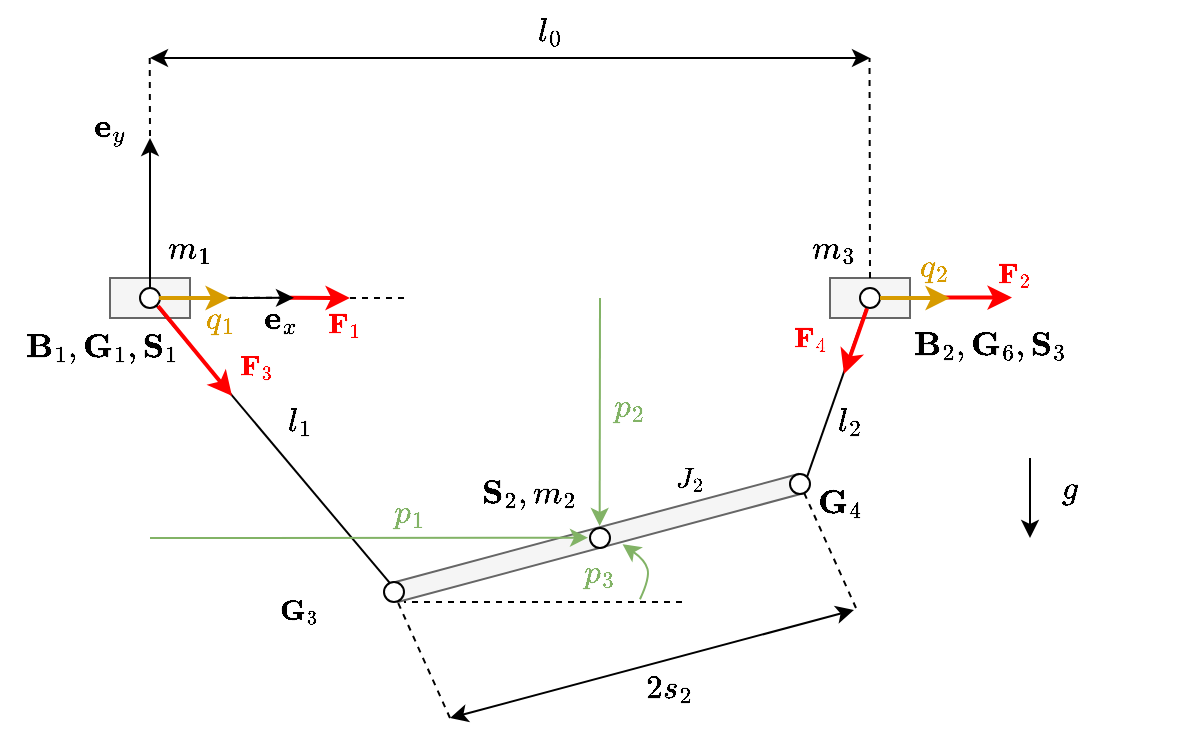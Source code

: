 <mxfile version="20.2.3" type="device"><diagram id="B0kXoVWXYvZZ5K02NhJj" name="Seite-1"><mxGraphModel dx="1125" dy="732" grid="1" gridSize="10" guides="1" tooltips="1" connect="1" arrows="1" fold="1" page="1" pageScale="1" pageWidth="827" pageHeight="1169" math="1" shadow="0"><root><mxCell id="0"/><mxCell id="1" parent="0"/><mxCell id="ALdnVHVFK5tvWm8CgrwE-25" value="" style="endArrow=classic;html=1;rounded=1;fontColor=#FF0000;strokeColor=#FF0000;strokeWidth=2;" edge="1" parent="1"><mxGeometry width="50" height="50" relative="1" as="geometry"><mxPoint x="471" y="199.8" as="sourcePoint"/><mxPoint x="511" y="199.8" as="targetPoint"/></mxGeometry></mxCell><mxCell id="dqo3ZLK7xl5bLJwuGvzG-37" value="" style="endArrow=none;dashed=1;html=1;rounded=0;fontColor=#82B366;strokeColor=#000000;exitX=1;exitY=0.5;exitDx=0;exitDy=0;" parent="1" edge="1"><mxGeometry width="50" height="50" relative="1" as="geometry"><mxPoint x="96" y="199.84" as="sourcePoint"/><mxPoint x="210" y="200" as="targetPoint"/></mxGeometry></mxCell><mxCell id="ALdnVHVFK5tvWm8CgrwE-22" value="" style="endArrow=classic;html=1;rounded=1;fontColor=#FF0000;fillColor=#f8cecc;strokeColor=#FF0000;strokeWidth=2;" edge="1" parent="1"><mxGeometry width="50" height="50" relative="1" as="geometry"><mxPoint x="150" y="199.92" as="sourcePoint"/><mxPoint x="180" y="200" as="targetPoint"/></mxGeometry></mxCell><mxCell id="ALdnVHVFK5tvWm8CgrwE-21" value="" style="endArrow=classic;html=1;rounded=1;fontColor=#FF0000;" edge="1" parent="1"><mxGeometry width="50" height="50" relative="1" as="geometry"><mxPoint x="97" y="200" as="sourcePoint"/><mxPoint x="152" y="199.92" as="targetPoint"/></mxGeometry></mxCell><mxCell id="dqo3ZLK7xl5bLJwuGvzG-11" value="" style="rounded=0;whiteSpace=wrap;html=1;fillColor=#f5f5f5;fontColor=#333333;strokeColor=#666666;rotation=-15;" parent="1" vertex="1"><mxGeometry x="199" y="315" width="210" height="10" as="geometry"/></mxCell><mxCell id="dqo3ZLK7xl5bLJwuGvzG-1" value="" style="rounded=0;whiteSpace=wrap;html=1;fillColor=#f5f5f5;fontColor=#333333;strokeColor=#666666;" parent="1" vertex="1"><mxGeometry x="60" y="190" width="40" height="20" as="geometry"/></mxCell><mxCell id="4con_vX18qvvLc7WgpNs-2" value="" style="endArrow=classic;html=1;rounded=0;" parent="1" edge="1"><mxGeometry width="50" height="50" relative="1" as="geometry"><mxPoint x="80" y="200.75" as="sourcePoint"/><mxPoint x="80" y="120" as="targetPoint"/></mxGeometry></mxCell><mxCell id="r-eX9R9k0o2uH4kR23co-5" value="$$\mathbf{e}_x$$" style="text;html=1;strokeColor=none;fillColor=none;align=center;verticalAlign=middle;whiteSpace=wrap;rounded=0;fontSize=14;" parent="1" vertex="1"><mxGeometry x="125" y="195" width="40" height="30" as="geometry"/></mxCell><mxCell id="r-eX9R9k0o2uH4kR23co-6" value="$$\mathbf{e}_y$$" style="text;html=1;strokeColor=none;fillColor=none;align=center;verticalAlign=middle;whiteSpace=wrap;rounded=0;fontSize=14;" parent="1" vertex="1"><mxGeometry x="30" y="100" width="60" height="30" as="geometry"/></mxCell><mxCell id="r-eX9R9k0o2uH4kR23co-13" value="$$g$$" style="text;html=1;strokeColor=none;fillColor=none;align=center;verticalAlign=middle;whiteSpace=wrap;rounded=0;fontSize=14;" parent="1" vertex="1"><mxGeometry x="510" y="280" width="60" height="30" as="geometry"/></mxCell><mxCell id="r-eX9R9k0o2uH4kR23co-14" value="" style="endArrow=classic;html=1;fontSize=14;curved=1;" parent="1" edge="1"><mxGeometry width="50" height="50" relative="1" as="geometry"><mxPoint x="520" y="280" as="sourcePoint"/><mxPoint x="520" y="320" as="targetPoint"/></mxGeometry></mxCell><mxCell id="dqo3ZLK7xl5bLJwuGvzG-3" value="" style="ellipse;whiteSpace=wrap;html=1;aspect=fixed;fontSize=14;" parent="1" vertex="1"><mxGeometry x="75" y="195" width="10" height="10" as="geometry"/></mxCell><mxCell id="dqo3ZLK7xl5bLJwuGvzG-4" value="" style="rounded=0;whiteSpace=wrap;html=1;fillColor=#f5f5f5;fontColor=#333333;strokeColor=#666666;" parent="1" vertex="1"><mxGeometry x="420" y="190" width="40" height="20" as="geometry"/></mxCell><mxCell id="dqo3ZLK7xl5bLJwuGvzG-5" value="" style="ellipse;whiteSpace=wrap;html=1;aspect=fixed;fontSize=14;" parent="1" vertex="1"><mxGeometry x="435" y="195" width="10" height="10" as="geometry"/></mxCell><mxCell id="dqo3ZLK7xl5bLJwuGvzG-6" value="" style="endArrow=none;html=1;rounded=0;fontSize=14;exitX=0.393;exitY=0.174;exitDx=0;exitDy=0;exitPerimeter=0;" parent="1" source="dqo3ZLK7xl5bLJwuGvzG-7" target="dqo3ZLK7xl5bLJwuGvzG-3" edge="1"><mxGeometry width="50" height="50" relative="1" as="geometry"><mxPoint x="169.807" y="308.152" as="sourcePoint"/><mxPoint x="150" y="250" as="targetPoint"/></mxGeometry></mxCell><mxCell id="dqo3ZLK7xl5bLJwuGvzG-7" value="" style="ellipse;whiteSpace=wrap;html=1;aspect=fixed;fontSize=14;" parent="1" vertex="1"><mxGeometry x="197" y="342" width="10" height="10" as="geometry"/></mxCell><mxCell id="dqo3ZLK7xl5bLJwuGvzG-8" value="" style="ellipse;whiteSpace=wrap;html=1;aspect=fixed;fontSize=14;" parent="1" vertex="1"><mxGeometry x="400" y="288" width="10" height="10" as="geometry"/></mxCell><mxCell id="dqo3ZLK7xl5bLJwuGvzG-10" value="" style="endArrow=none;html=1;rounded=0;fontSize=14;entryX=1;entryY=0;entryDx=0;entryDy=0;" parent="1" source="dqo3ZLK7xl5bLJwuGvzG-5" target="dqo3ZLK7xl5bLJwuGvzG-8" edge="1"><mxGeometry width="50" height="50" relative="1" as="geometry"><mxPoint x="430" y="220" as="sourcePoint"/><mxPoint x="410" y="270" as="targetPoint"/></mxGeometry></mxCell><mxCell id="dqo3ZLK7xl5bLJwuGvzG-12" value="" style="ellipse;whiteSpace=wrap;html=1;aspect=fixed;fontSize=14;" parent="1" vertex="1"><mxGeometry x="300" y="315" width="10" height="10" as="geometry"/></mxCell><mxCell id="dqo3ZLK7xl5bLJwuGvzG-13" value="$$2s_2$$" style="text;html=1;strokeColor=none;fillColor=none;align=center;verticalAlign=middle;whiteSpace=wrap;rounded=0;fontSize=14;" parent="1" vertex="1"><mxGeometry x="310" y="380" width="60" height="30" as="geometry"/></mxCell><mxCell id="dqo3ZLK7xl5bLJwuGvzG-15" value="$$\mathbf{S}_2, m_2$$" style="text;html=1;strokeColor=none;fillColor=none;align=center;verticalAlign=middle;whiteSpace=wrap;rounded=0;fontSize=14;" parent="1" vertex="1"><mxGeometry x="240" y="283" width="60" height="30" as="geometry"/></mxCell><mxCell id="dqo3ZLK7xl5bLJwuGvzG-23" value="$$\mathbf{B}_1, \mathbf{G}_1, \mathbf{S}_1&lt;br&gt;$$" style="text;html=1;strokeColor=none;fillColor=none;align=center;verticalAlign=middle;whiteSpace=wrap;rounded=0;fontSize=14;" parent="1" vertex="1"><mxGeometry x="26" y="210" width="60" height="30" as="geometry"/></mxCell><mxCell id="dqo3ZLK7xl5bLJwuGvzG-24" value="$$\mathbf{B}_2,\mathbf{G}_6, \mathbf{S}_3&lt;br&gt;$$" style="text;html=1;strokeColor=none;fillColor=none;align=center;verticalAlign=middle;whiteSpace=wrap;rounded=0;fontSize=14;" parent="1" vertex="1"><mxGeometry x="470" y="209" width="60" height="30" as="geometry"/></mxCell><mxCell id="dqo3ZLK7xl5bLJwuGvzG-27" value="$$\mathbf{G}_4$$" style="text;html=1;strokeColor=none;fillColor=none;align=center;verticalAlign=middle;whiteSpace=wrap;rounded=0;fontSize=14;" parent="1" vertex="1"><mxGeometry x="395" y="288" width="60" height="30" as="geometry"/></mxCell><mxCell id="dqo3ZLK7xl5bLJwuGvzG-41" value="" style="endArrow=classic;html=1;rounded=0;fontColor=#82B366;strokeColor=#d79b00;fillColor=#ffe6cc;exitX=0.957;exitY=0.495;exitDx=0;exitDy=0;exitPerimeter=0;jumpSize=6;strokeWidth=2;" parent="1" source="dqo3ZLK7xl5bLJwuGvzG-3" edge="1"><mxGeometry width="50" height="50" relative="1" as="geometry"><mxPoint x="130" y="190" as="sourcePoint"/><mxPoint x="120" y="200" as="targetPoint"/></mxGeometry></mxCell><mxCell id="dqo3ZLK7xl5bLJwuGvzG-42" value="" style="endArrow=classic;html=1;rounded=0;fontColor=#82B366;strokeColor=#D79B00;fillColor=#ffe6cc;strokeWidth=2;" parent="1" source="dqo3ZLK7xl5bLJwuGvzG-5" edge="1"><mxGeometry width="50" height="50" relative="1" as="geometry"><mxPoint x="450" y="140" as="sourcePoint"/><mxPoint x="480" y="200" as="targetPoint"/></mxGeometry></mxCell><mxCell id="dqo3ZLK7xl5bLJwuGvzG-44" value="&lt;font color=&quot;#d79b00&quot;&gt;$$q_2$$&lt;/font&gt;" style="text;html=1;strokeColor=none;fillColor=none;align=center;verticalAlign=middle;whiteSpace=wrap;rounded=0;fontSize=14;" parent="1" vertex="1"><mxGeometry x="442" y="169" width="60" height="30" as="geometry"/></mxCell><mxCell id="vOJt10l5CWhu6HjTarIg-1" value="$$m_1$$" style="text;html=1;strokeColor=none;fillColor=none;align=center;verticalAlign=middle;whiteSpace=wrap;rounded=0;fontSize=14;" parent="1" vertex="1"><mxGeometry x="70" y="160" width="60" height="30" as="geometry"/></mxCell><mxCell id="vOJt10l5CWhu6HjTarIg-2" value="$$m_3$$" style="text;html=1;strokeColor=none;fillColor=none;align=center;verticalAlign=middle;whiteSpace=wrap;rounded=0;fontSize=14;" parent="1" vertex="1"><mxGeometry x="392" y="160" width="60" height="30" as="geometry"/></mxCell><mxCell id="SITrDVR-Ap6z4co1geya-1" value="" style="endArrow=classic;startArrow=classic;html=1;rounded=0;" parent="1" edge="1"><mxGeometry width="50" height="50" relative="1" as="geometry"><mxPoint x="80" y="80" as="sourcePoint"/><mxPoint x="440" y="80" as="targetPoint"/></mxGeometry></mxCell><mxCell id="SITrDVR-Ap6z4co1geya-2" value="" style="endArrow=none;dashed=1;html=1;rounded=0;exitX=0.5;exitY=0;exitDx=0;exitDy=0;" parent="1" source="dqo3ZLK7xl5bLJwuGvzG-4" edge="1"><mxGeometry width="50" height="50" relative="1" as="geometry"><mxPoint x="440" y="170" as="sourcePoint"/><mxPoint x="439.76" y="80" as="targetPoint"/></mxGeometry></mxCell><mxCell id="SITrDVR-Ap6z4co1geya-3" value="" style="endArrow=none;dashed=1;html=1;rounded=0;" parent="1" edge="1"><mxGeometry width="50" height="50" relative="1" as="geometry"><mxPoint x="80" y="119" as="sourcePoint"/><mxPoint x="79.86" y="79.0" as="targetPoint"/></mxGeometry></mxCell><mxCell id="SITrDVR-Ap6z4co1geya-4" value="$$l_0$$" style="text;html=1;strokeColor=none;fillColor=none;align=center;verticalAlign=middle;whiteSpace=wrap;rounded=0;fontSize=14;" parent="1" vertex="1"><mxGeometry x="250" y="51" width="60" height="30" as="geometry"/></mxCell><mxCell id="4kKHG754xG9MvAtgnWCh-2" value="&lt;span style=&quot;font-size: 14px&quot;&gt;$$l_1 $$&lt;/span&gt;" style="text;html=1;align=center;verticalAlign=middle;resizable=0;points=[];autosize=1;strokeColor=none;fillColor=none;" parent="1" vertex="1"><mxGeometry x="120" y="252" width="70" height="20" as="geometry"/></mxCell><mxCell id="4kKHG754xG9MvAtgnWCh-3" value="&lt;span style=&quot;font-size: 14px&quot;&gt;$$l_2$$&lt;/span&gt;" style="text;html=1;align=center;verticalAlign=middle;resizable=0;points=[];autosize=1;strokeColor=none;fillColor=none;" parent="1" vertex="1"><mxGeometry x="395" y="252" width="70" height="20" as="geometry"/></mxCell><mxCell id="56EYHaiNgk909QuX_16l-5" value="" style="endArrow=none;dashed=1;html=1;rounded=0;" parent="1" edge="1"><mxGeometry width="50" height="50" relative="1" as="geometry"><mxPoint x="346" y="352" as="sourcePoint"/><mxPoint x="207" y="352" as="targetPoint"/></mxGeometry></mxCell><mxCell id="56EYHaiNgk909QuX_16l-6" value="&lt;font color=&quot;#82b366&quot;&gt;$$p_3$$&lt;/font&gt;" style="text;html=1;strokeColor=none;fillColor=none;align=center;verticalAlign=middle;whiteSpace=wrap;rounded=0;fontSize=14;" parent="1" vertex="1"><mxGeometry x="275" y="322" width="60" height="30" as="geometry"/></mxCell><mxCell id="UZ60nNhhbGpI6EZmavWI-2" value="" style="endArrow=classic;html=1;rounded=0;fillColor=#d5e8d4;strokeColor=#82b366;" parent="1" edge="1"><mxGeometry width="50" height="50" relative="1" as="geometry"><mxPoint x="305" y="200" as="sourcePoint"/><mxPoint x="304.83" y="314" as="targetPoint"/></mxGeometry></mxCell><mxCell id="UZ60nNhhbGpI6EZmavWI-3" value="" style="endArrow=classic;html=1;rounded=0;fillColor=#d5e8d4;strokeColor=#82b366;" parent="1" edge="1"><mxGeometry width="50" height="50" relative="1" as="geometry"><mxPoint x="80" y="320" as="sourcePoint"/><mxPoint x="299" y="319.83" as="targetPoint"/></mxGeometry></mxCell><mxCell id="UZ60nNhhbGpI6EZmavWI-4" value="&lt;font color=&quot;#82b366&quot;&gt;$$p_2$$&lt;/font&gt;" style="text;html=1;strokeColor=none;fillColor=none;align=center;verticalAlign=middle;whiteSpace=wrap;rounded=0;fontSize=14;" parent="1" vertex="1"><mxGeometry x="290" y="239" width="60" height="30" as="geometry"/></mxCell><mxCell id="UZ60nNhhbGpI6EZmavWI-5" value="&lt;font color=&quot;#82b366&quot;&gt;$$p_1$$&lt;/font&gt;" style="text;html=1;strokeColor=none;fillColor=none;align=center;verticalAlign=middle;whiteSpace=wrap;rounded=0;fontSize=14;" parent="1" vertex="1"><mxGeometry x="180" y="292" width="60" height="30" as="geometry"/></mxCell><mxCell id="ALdnVHVFK5tvWm8CgrwE-10" value="" style="curved=1;endArrow=classic;html=1;rounded=1;fontColor=#FF0000;exitX=0.833;exitY=0.954;exitDx=0;exitDy=0;exitPerimeter=0;fillColor=#d5e8d4;strokeColor=#82b366;entryX=0.688;entryY=0.038;entryDx=0;entryDy=0;entryPerimeter=0;" edge="1" parent="1" source="56EYHaiNgk909QuX_16l-6" target="56EYHaiNgk909QuX_16l-6"><mxGeometry width="50" height="50" relative="1" as="geometry"><mxPoint x="327.5" y="341" as="sourcePoint"/><mxPoint x="322.5" y="321" as="targetPoint"/><Array as="points"><mxPoint x="330" y="340"/><mxPoint x="327.5" y="331"/></Array></mxGeometry></mxCell><mxCell id="ALdnVHVFK5tvWm8CgrwE-12" value="$$\mathbf{G}_3$$" style="text;html=1;align=center;verticalAlign=middle;whiteSpace=wrap;rounded=0;fillStyle=solid;" vertex="1" parent="1"><mxGeometry x="125" y="342" width="60" height="30" as="geometry"/></mxCell><mxCell id="ALdnVHVFK5tvWm8CgrwE-13" value="" style="endArrow=classic;startArrow=classic;html=1;rounded=1;fontColor=#FF0000;" edge="1" parent="1"><mxGeometry width="50" height="50" relative="1" as="geometry"><mxPoint x="230" y="410" as="sourcePoint"/><mxPoint x="432" y="356" as="targetPoint"/></mxGeometry></mxCell><mxCell id="ALdnVHVFK5tvWm8CgrwE-14" value="" style="endArrow=none;dashed=1;html=1;rounded=1;fontColor=#FF0000;entryX=0;entryY=1;entryDx=0;entryDy=0;" edge="1" parent="1" target="dqo3ZLK7xl5bLJwuGvzG-11"><mxGeometry width="50" height="50" relative="1" as="geometry"><mxPoint x="230" y="410" as="sourcePoint"/><mxPoint x="220" y="380" as="targetPoint"/></mxGeometry></mxCell><mxCell id="ALdnVHVFK5tvWm8CgrwE-15" value="" style="endArrow=none;dashed=1;html=1;rounded=1;fontColor=#FF0000;entryX=0;entryY=1;entryDx=0;entryDy=0;" edge="1" parent="1"><mxGeometry width="50" height="50" relative="1" as="geometry"><mxPoint x="433" y="355" as="sourcePoint"/><mxPoint x="406.872" y="297.006" as="targetPoint"/></mxGeometry></mxCell><mxCell id="ALdnVHVFK5tvWm8CgrwE-16" value="$$J_2$$" style="text;html=1;align=center;verticalAlign=middle;resizable=0;points=[];autosize=1;" vertex="1" parent="1"><mxGeometry x="315" y="275" width="70" height="30" as="geometry"/></mxCell><mxCell id="ALdnVHVFK5tvWm8CgrwE-20" value="&lt;span style=&quot;color: rgb(215, 155, 0); font-size: 14px;&quot;&gt;$$q_1$$&lt;/span&gt;" style="text;html=1;align=center;verticalAlign=middle;resizable=0;points=[];autosize=1;strokeColor=none;fillColor=none;fontColor=#FF0000;" vertex="1" parent="1"><mxGeometry x="75" y="195" width="80" height="30" as="geometry"/></mxCell><mxCell id="ALdnVHVFK5tvWm8CgrwE-23" value="$$\mathbf{F}_1$$" style="text;html=1;align=center;verticalAlign=middle;resizable=0;points=[];autosize=1;strokeColor=none;fillColor=none;fontColor=#FF0000;" vertex="1" parent="1"><mxGeometry x="117" y="198" width="120" height="30" as="geometry"/></mxCell><mxCell id="ALdnVHVFK5tvWm8CgrwE-24" value="$$\mathbf{F}_2$$" style="text;html=1;align=center;verticalAlign=middle;resizable=0;points=[];autosize=1;strokeColor=none;fillColor=none;fontColor=#FF0000;" vertex="1" parent="1"><mxGeometry x="452" y="173" width="120" height="30" as="geometry"/></mxCell><mxCell id="ALdnVHVFK5tvWm8CgrwE-26" value="" style="endArrow=classic;html=1;rounded=1;fontColor=#FF0000;strokeColor=#FF0000;strokeWidth=2;exitX=0.063;exitY=0.167;exitDx=0;exitDy=0;exitPerimeter=0;" edge="1" parent="1"><mxGeometry width="50" height="50" relative="1" as="geometry"><mxPoint x="84.04" y="204.01" as="sourcePoint"/><mxPoint x="121" y="249" as="targetPoint"/></mxGeometry></mxCell><mxCell id="ALdnVHVFK5tvWm8CgrwE-27" value="$$\mathbf{F}_3$$" style="text;html=1;align=center;verticalAlign=middle;resizable=0;points=[];autosize=1;strokeColor=none;fillColor=none;fontColor=#FF0000;" vertex="1" parent="1"><mxGeometry x="73" y="219" width="120" height="30" as="geometry"/></mxCell><mxCell id="ALdnVHVFK5tvWm8CgrwE-29" value="" style="endArrow=classic;html=1;rounded=1;fontColor=#FF0000;strokeColor=#FF0000;strokeWidth=2;exitX=0.35;exitY=1.024;exitDx=0;exitDy=0;exitPerimeter=0;" edge="1" parent="1" source="dqo3ZLK7xl5bLJwuGvzG-5"><mxGeometry width="50" height="50" relative="1" as="geometry"><mxPoint x="435.27" y="213.68" as="sourcePoint"/><mxPoint x="427" y="238" as="targetPoint"/></mxGeometry></mxCell><mxCell id="ALdnVHVFK5tvWm8CgrwE-30" value="$$\mathbf{F}_4$$" style="text;html=1;align=center;verticalAlign=middle;resizable=0;points=[];autosize=1;strokeColor=none;fillColor=none;fontColor=#FF0000;" vertex="1" parent="1"><mxGeometry x="350" y="205" width="120" height="30" as="geometry"/></mxCell></root></mxGraphModel></diagram></mxfile>